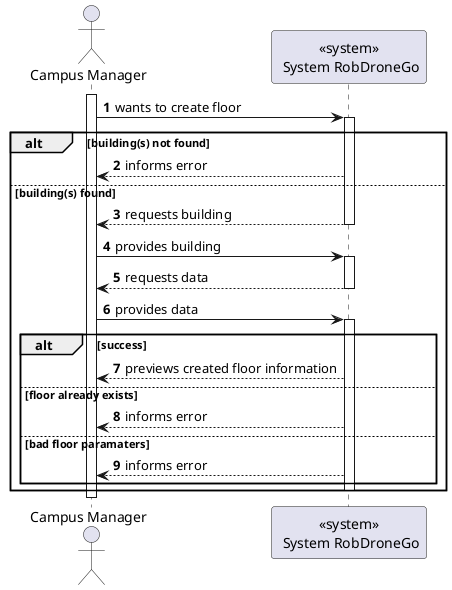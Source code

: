 @startuml
autonumber

actor "Campus Manager" as usr

participant "<<system>>\n System RobDroneGo" as sys

activate usr
    usr -> sys : wants to create floor
    activate sys
    alt building(s) not found
        sys --> usr : informs error
    else building(s) found
        sys --> usr : requests building
        deactivate sys

        usr -> sys : provides building
        activate sys
            sys --> usr : requests data
        deactivate sys

        usr -> sys : provides data
        activate sys
            alt success
                sys --> usr : previews created floor information
            else floor already exists
                sys --> usr : informs error
            else bad floor paramaters
                sys --> usr : informs error
            end
        deactivate sys
    end
deactivate usr

@enduml
